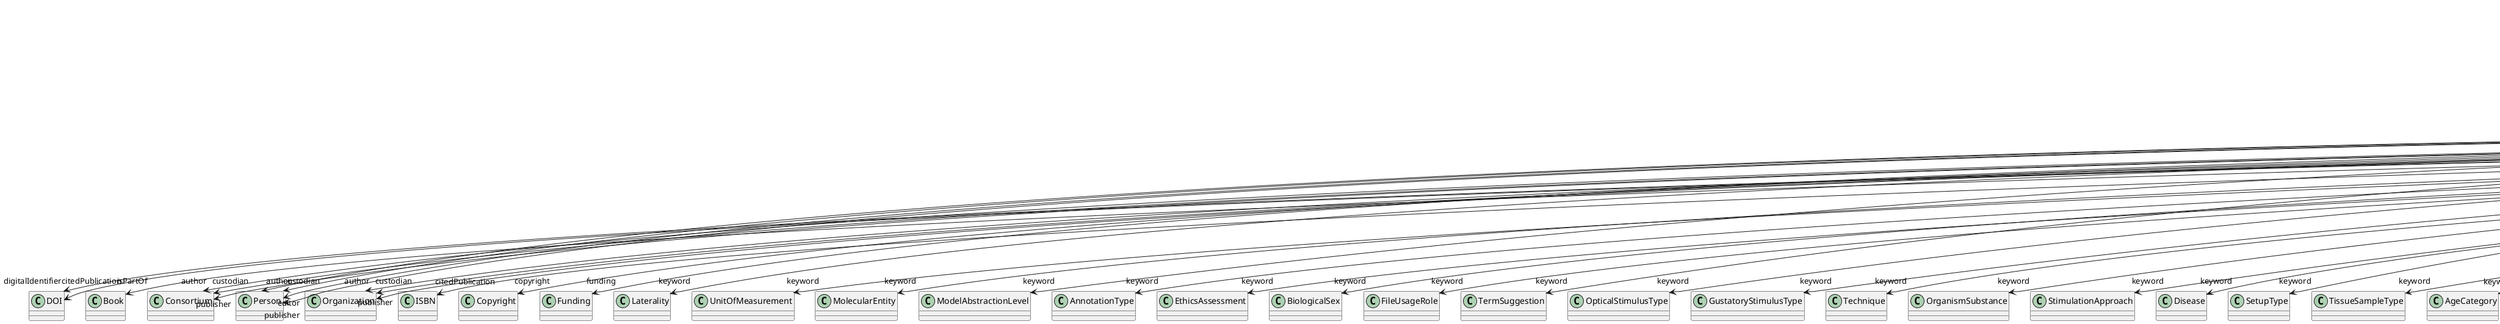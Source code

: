 @startuml
class Chapter {
+digitalIdentifier
+isPartOf
+pagination
+abstract
+author
+citedPublication
+copyright
+creationDate
+custodian
+editor
+funding
+IRI
+keyword
+license
+modificationDate
+name
+publicationDate
+publisher
+versionIdentifier

}
Chapter -d-> "digitalIdentifier" DOI
Chapter -d-> "isPartOf" Book
Chapter -d-> "author" Consortium
Chapter -d-> "author" Person
Chapter -d-> "author" Organization
Chapter -d-> "citedPublication" DOI
Chapter -d-> "citedPublication" ISBN
Chapter -d-> "copyright" Copyright
Chapter -d-> "custodian" Consortium
Chapter -d-> "custodian" Person
Chapter -d-> "custodian" Organization
Chapter -d-> "editor" Person
Chapter -d-> "funding" Funding
Chapter -d-> "keyword" Laterality
Chapter -d-> "keyword" UnitOfMeasurement
Chapter -d-> "keyword" MolecularEntity
Chapter -d-> "keyword" ModelAbstractionLevel
Chapter -d-> "keyword" AnnotationType
Chapter -d-> "keyword" EthicsAssessment
Chapter -d-> "keyword" BiologicalSex
Chapter -d-> "keyword" FileUsageRole
Chapter -d-> "keyword" TermSuggestion
Chapter -d-> "keyword" OpticalStimulusType
Chapter -d-> "keyword" GustatoryStimulusType
Chapter -d-> "keyword" Technique
Chapter -d-> "keyword" OrganismSubstance
Chapter -d-> "keyword" StimulationApproach
Chapter -d-> "keyword" Disease
Chapter -d-> "keyword" SetupType
Chapter -d-> "keyword" TissueSampleType
Chapter -d-> "keyword" AgeCategory
Chapter -d-> "keyword" AnatomicalAxesOrientation
Chapter -d-> "keyword" TactileStimulusType
Chapter -d-> "keyword" GeneticStrainType
Chapter -d-> "keyword" TissueSampleAttribute
Chapter -d-> "keyword" Terminology
Chapter -d-> "keyword" VisualStimulusType
Chapter -d-> "keyword" SemanticDataType
Chapter -d-> "keyword" SubcellularEntity
Chapter -d-> "keyword" CranialWindowReinforcementType
Chapter -d-> "keyword" FileBundleGrouping
Chapter -d-> "keyword" DiseaseModel
Chapter -d-> "keyword" ElectricalStimulusType
Chapter -d-> "keyword" OperatingSystem
Chapter -d-> "keyword" SoftwareFeature
Chapter -d-> "keyword" Handedness
Chapter -d-> "keyword" ActionStatusType
Chapter -d-> "keyword" AnalysisTechnique
Chapter -d-> "keyword" DataType
Chapter -d-> "keyword" EducationalLevel
Chapter -d-> "keyword" ModelScope
Chapter -d-> "keyword" AuditoryStimulusType
Chapter -d-> "keyword" DifferenceMeasure
Chapter -d-> "keyword" MeasuredQuantity
Chapter -d-> "keyword" LearningResourceType
Chapter -d-> "keyword" UBERONParcellation
Chapter -d-> "keyword" DeviceType
Chapter -d-> "keyword" AnnotationCriteriaType
Chapter -d-> "keyword" ContributionType
Chapter -d-> "keyword" ProgrammingLanguage
Chapter -d-> "keyword" FileRepositoryType
Chapter -d-> "keyword" AnatomicalPlane
Chapter -d-> "keyword" OlfactoryStimulusType
Chapter -d-> "keyword" TypeOfUncertainty
Chapter -d-> "keyword" CellType
Chapter -d-> "keyword" Language
Chapter -d-> "keyword" SoftwareApplicationCategory
Chapter -d-> "keyword" CriteriaQualityType
Chapter -d-> "keyword" PatchClampVariation
Chapter -d-> "keyword" ProductAccessibility
Chapter -d-> "keyword" MetaDataModelType
Chapter -d-> "keyword" StimulationTechnique
Chapter -d-> "keyword" ChemicalMixtureType
Chapter -d-> "keyword" OperatingDevice
Chapter -d-> "keyword" AtlasType
Chapter -d-> "keyword" BreedingType
Chapter -d-> "keyword" BiologicalOrder
Chapter -d-> "keyword" AnatomicalIdentificationType
Chapter -d-> "keyword" CranialWindowConstructionType
Chapter -d-> "keyword" SubjectAttribute
Chapter -d-> "keyword" Species
Chapter -d-> "keyword" PreparationType
Chapter -d-> "keyword" Service
Chapter -d-> "keyword" QualitativeOverlap
Chapter -d-> "keyword" OrganismSystem
Chapter -d-> "keyword" Colormap
Chapter -d-> "keyword" Organ
Chapter -d-> "keyword" ExperimentalApproach
Chapter -d-> "keyword" CellCultureType
Chapter -d-> "license" License
Chapter -d-> "publisher" Consortium
Chapter -d-> "publisher" Person
Chapter -d-> "publisher" Organization

@enduml